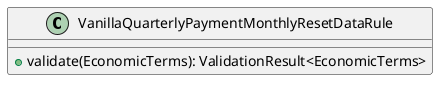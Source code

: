 @startuml

    class VanillaQuarterlyPaymentMonthlyResetDataRule [[VanillaQuarterlyPaymentMonthlyResetDataRule.html]] {
        +validate(EconomicTerms): ValidationResult<EconomicTerms>
    }

@enduml
